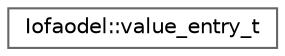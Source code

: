 digraph "Graphical Class Hierarchy"
{
 // INTERACTIVE_SVG=YES
 // LATEX_PDF_SIZE
  bgcolor="transparent";
  edge [fontname=Helvetica,fontsize=10,labelfontname=Helvetica,labelfontsize=10];
  node [fontname=Helvetica,fontsize=10,shape=box,height=0.2,width=0.4];
  rankdir="LR";
  Node0 [id="Node000000",label="Iofaodel::value_entry_t",height=0.2,width=0.4,color="grey40", fillcolor="white", style="filled",URL="$structIofaodel_1_1value__entry__t.html",tooltip=" "];
}
